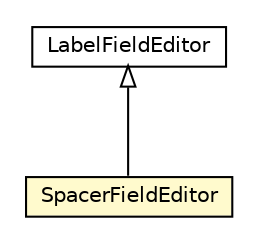 #!/usr/local/bin/dot
#
# Class diagram 
# Generated by UMLGraph version 5.1 (http://www.umlgraph.org/)
#

digraph G {
	edge [fontname="Helvetica",fontsize=10,labelfontname="Helvetica",labelfontsize=10];
	node [fontname="Helvetica",fontsize=10,shape=plaintext];
	nodesep=0.25;
	ranksep=0.5;
	// net.sf.commonclipse.preferences.SpacerFieldEditor
	c318 [label=<<table title="net.sf.commonclipse.preferences.SpacerFieldEditor" border="0" cellborder="1" cellspacing="0" cellpadding="2" port="p" bgcolor="lemonChiffon" href="./SpacerFieldEditor.html">
		<tr><td><table border="0" cellspacing="0" cellpadding="1">
<tr><td align="center" balign="center"> SpacerFieldEditor </td></tr>
		</table></td></tr>
		</table>>, fontname="Helvetica", fontcolor="black", fontsize=10.0];
	//net.sf.commonclipse.preferences.SpacerFieldEditor extends net.sf.commonclipse.preferences.LabelFieldEditor
	c324:p -> c318:p [dir=back,arrowtail=empty];
	// net.sf.commonclipse.preferences.LabelFieldEditor
	c324 [label=<<table title="net.sf.commonclipse.preferences.LabelFieldEditor" border="0" cellborder="1" cellspacing="0" cellpadding="2" port="p" href="http://java.sun.com/j2se/1.4.2/docs/api/net/sf/commonclipse/preferences/LabelFieldEditor.html">
		<tr><td><table border="0" cellspacing="0" cellpadding="1">
<tr><td align="center" balign="center"> LabelFieldEditor </td></tr>
		</table></td></tr>
		</table>>, fontname="Helvetica", fontcolor="black", fontsize=10.0];
}

